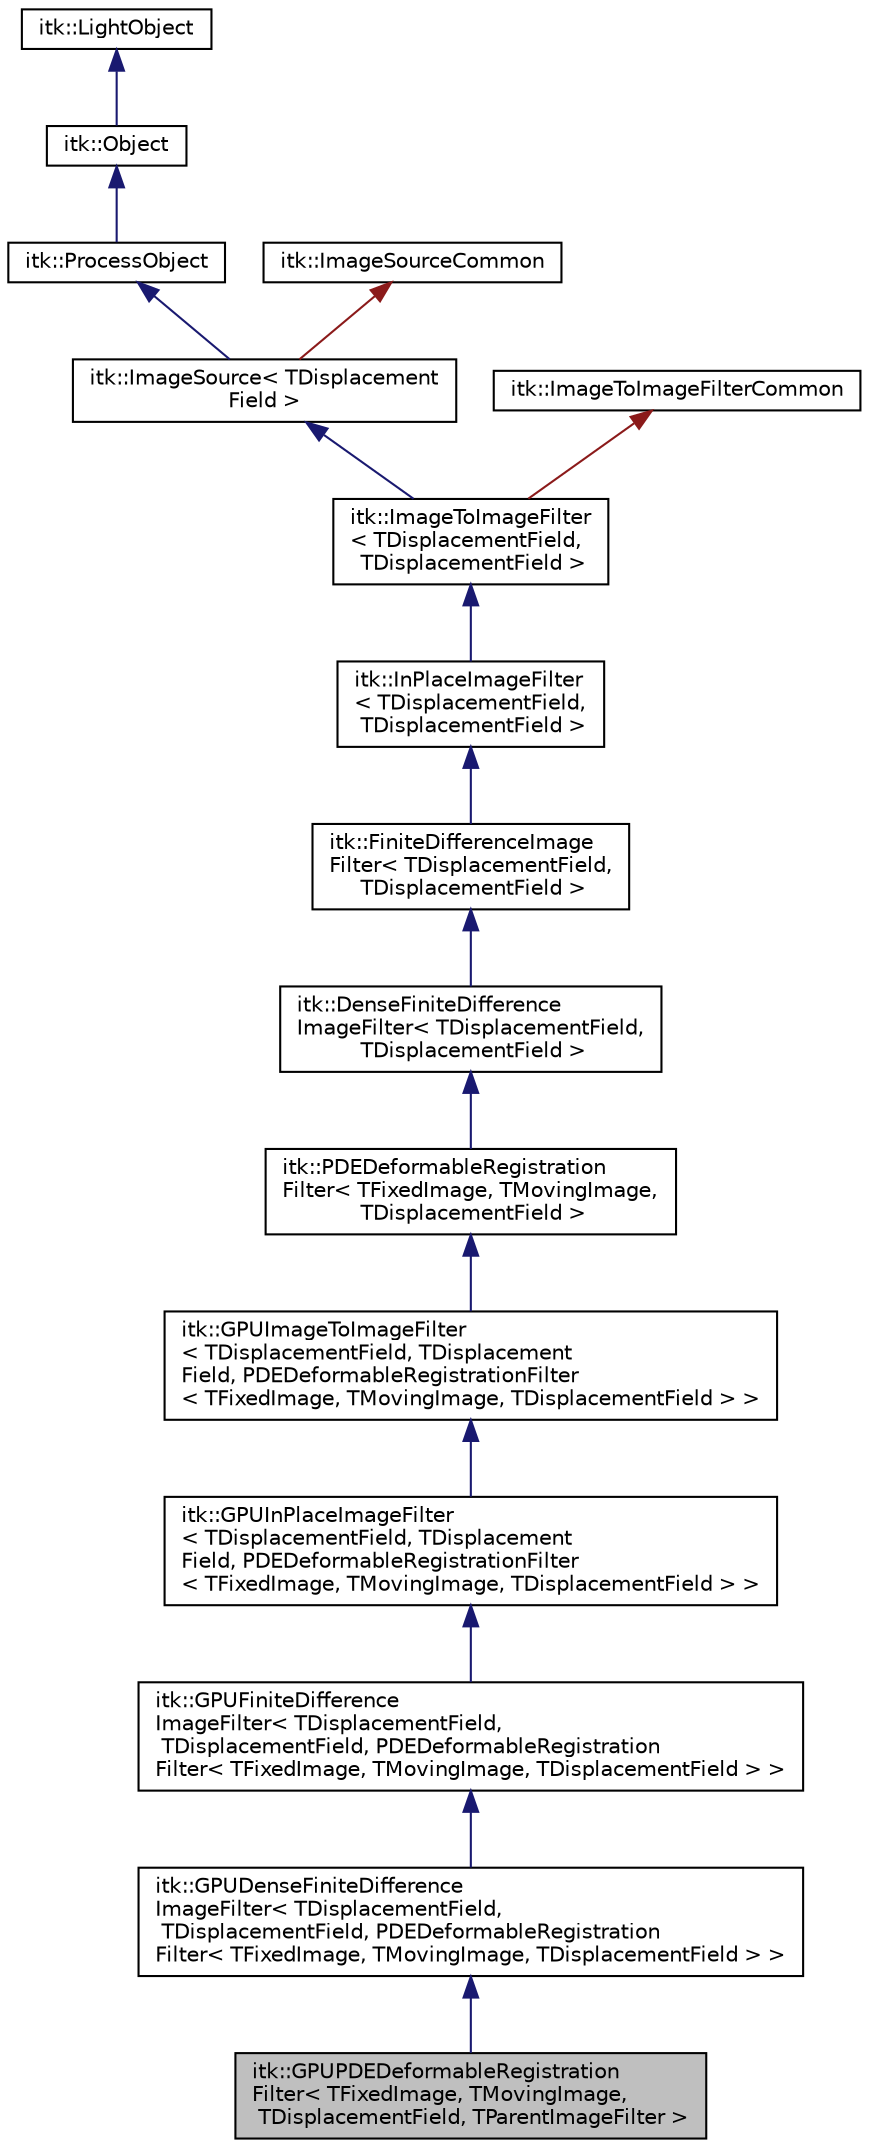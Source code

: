 digraph "itk::GPUPDEDeformableRegistrationFilter&lt; TFixedImage, TMovingImage, TDisplacementField, TParentImageFilter &gt;"
{
 // LATEX_PDF_SIZE
  edge [fontname="Helvetica",fontsize="10",labelfontname="Helvetica",labelfontsize="10"];
  node [fontname="Helvetica",fontsize="10",shape=record];
  Node1 [label="itk::GPUPDEDeformableRegistration\lFilter\< TFixedImage, TMovingImage,\l TDisplacementField, TParentImageFilter \>",height=0.2,width=0.4,color="black", fillcolor="grey75", style="filled", fontcolor="black",tooltip="Deformably register two images using a PDE algorithm."];
  Node2 -> Node1 [dir="back",color="midnightblue",fontsize="10",style="solid",fontname="Helvetica"];
  Node2 [label="itk::GPUDenseFiniteDifference\lImageFilter\< TDisplacementField,\l TDisplacementField, PDEDeformableRegistration\lFilter\< TFixedImage, TMovingImage, TDisplacementField \> \>",height=0.2,width=0.4,color="black", fillcolor="white", style="filled",URL="$classitk_1_1GPUDenseFiniteDifferenceImageFilter.html",tooltip=" "];
  Node3 -> Node2 [dir="back",color="midnightblue",fontsize="10",style="solid",fontname="Helvetica"];
  Node3 [label="itk::GPUFiniteDifference\lImageFilter\< TDisplacementField,\l TDisplacementField, PDEDeformableRegistration\lFilter\< TFixedImage, TMovingImage, TDisplacementField \> \>",height=0.2,width=0.4,color="black", fillcolor="white", style="filled",URL="$classitk_1_1GPUFiniteDifferenceImageFilter.html",tooltip=" "];
  Node4 -> Node3 [dir="back",color="midnightblue",fontsize="10",style="solid",fontname="Helvetica"];
  Node4 [label="itk::GPUInPlaceImageFilter\l\< TDisplacementField, TDisplacement\lField, PDEDeformableRegistrationFilter\l\< TFixedImage, TMovingImage, TDisplacementField \> \>",height=0.2,width=0.4,color="black", fillcolor="white", style="filled",URL="$classitk_1_1GPUInPlaceImageFilter.html",tooltip=" "];
  Node5 -> Node4 [dir="back",color="midnightblue",fontsize="10",style="solid",fontname="Helvetica"];
  Node5 [label="itk::GPUImageToImageFilter\l\< TDisplacementField, TDisplacement\lField, PDEDeformableRegistrationFilter\l\< TFixedImage, TMovingImage, TDisplacementField \> \>",height=0.2,width=0.4,color="black", fillcolor="white", style="filled",URL="$classitk_1_1GPUImageToImageFilter.html",tooltip=" "];
  Node6 -> Node5 [dir="back",color="midnightblue",fontsize="10",style="solid",fontname="Helvetica"];
  Node6 [label="itk::PDEDeformableRegistration\lFilter\< TFixedImage, TMovingImage,\l TDisplacementField \>",height=0.2,width=0.4,color="black", fillcolor="white", style="filled",URL="$classitk_1_1PDEDeformableRegistrationFilter.html",tooltip="Deformably register two images using a PDE algorithm."];
  Node7 -> Node6 [dir="back",color="midnightblue",fontsize="10",style="solid",fontname="Helvetica"];
  Node7 [label="itk::DenseFiniteDifference\lImageFilter\< TDisplacementField,\l TDisplacementField \>",height=0.2,width=0.4,color="black", fillcolor="white", style="filled",URL="$classitk_1_1DenseFiniteDifferenceImageFilter.html",tooltip=" "];
  Node8 -> Node7 [dir="back",color="midnightblue",fontsize="10",style="solid",fontname="Helvetica"];
  Node8 [label="itk::FiniteDifferenceImage\lFilter\< TDisplacementField,\l TDisplacementField \>",height=0.2,width=0.4,color="black", fillcolor="white", style="filled",URL="$classitk_1_1FiniteDifferenceImageFilter.html",tooltip=" "];
  Node9 -> Node8 [dir="back",color="midnightblue",fontsize="10",style="solid",fontname="Helvetica"];
  Node9 [label="itk::InPlaceImageFilter\l\< TDisplacementField,\l TDisplacementField \>",height=0.2,width=0.4,color="black", fillcolor="white", style="filled",URL="$classitk_1_1InPlaceImageFilter.html",tooltip=" "];
  Node10 -> Node9 [dir="back",color="midnightblue",fontsize="10",style="solid",fontname="Helvetica"];
  Node10 [label="itk::ImageToImageFilter\l\< TDisplacementField,\l TDisplacementField \>",height=0.2,width=0.4,color="black", fillcolor="white", style="filled",URL="$classitk_1_1ImageToImageFilter.html",tooltip=" "];
  Node11 -> Node10 [dir="back",color="midnightblue",fontsize="10",style="solid",fontname="Helvetica"];
  Node11 [label="itk::ImageSource\< TDisplacement\lField \>",height=0.2,width=0.4,color="black", fillcolor="white", style="filled",URL="$classitk_1_1ImageSource.html",tooltip=" "];
  Node12 -> Node11 [dir="back",color="midnightblue",fontsize="10",style="solid",fontname="Helvetica"];
  Node12 [label="itk::ProcessObject",height=0.2,width=0.4,color="black", fillcolor="white", style="filled",URL="$classitk_1_1ProcessObject.html",tooltip="The base class for all process objects (source, filters, mappers) in the Insight data processing pipe..."];
  Node13 -> Node12 [dir="back",color="midnightblue",fontsize="10",style="solid",fontname="Helvetica"];
  Node13 [label="itk::Object",height=0.2,width=0.4,color="black", fillcolor="white", style="filled",URL="$classitk_1_1Object.html",tooltip="Base class for most ITK classes."];
  Node14 -> Node13 [dir="back",color="midnightblue",fontsize="10",style="solid",fontname="Helvetica"];
  Node14 [label="itk::LightObject",height=0.2,width=0.4,color="black", fillcolor="white", style="filled",URL="$classitk_1_1LightObject.html",tooltip="Light weight base class for most itk classes."];
  Node15 -> Node11 [dir="back",color="firebrick4",fontsize="10",style="solid",fontname="Helvetica"];
  Node15 [label="itk::ImageSourceCommon",height=0.2,width=0.4,color="black", fillcolor="white", style="filled",URL="$structitk_1_1ImageSourceCommon.html",tooltip="Secondary base class of ImageSource common between templates."];
  Node16 -> Node10 [dir="back",color="firebrick4",fontsize="10",style="solid",fontname="Helvetica"];
  Node16 [label="itk::ImageToImageFilterCommon",height=0.2,width=0.4,color="black", fillcolor="white", style="filled",URL="$classitk_1_1ImageToImageFilterCommon.html",tooltip="Secondary base class of ImageToImageFilter common between templates."];
}
